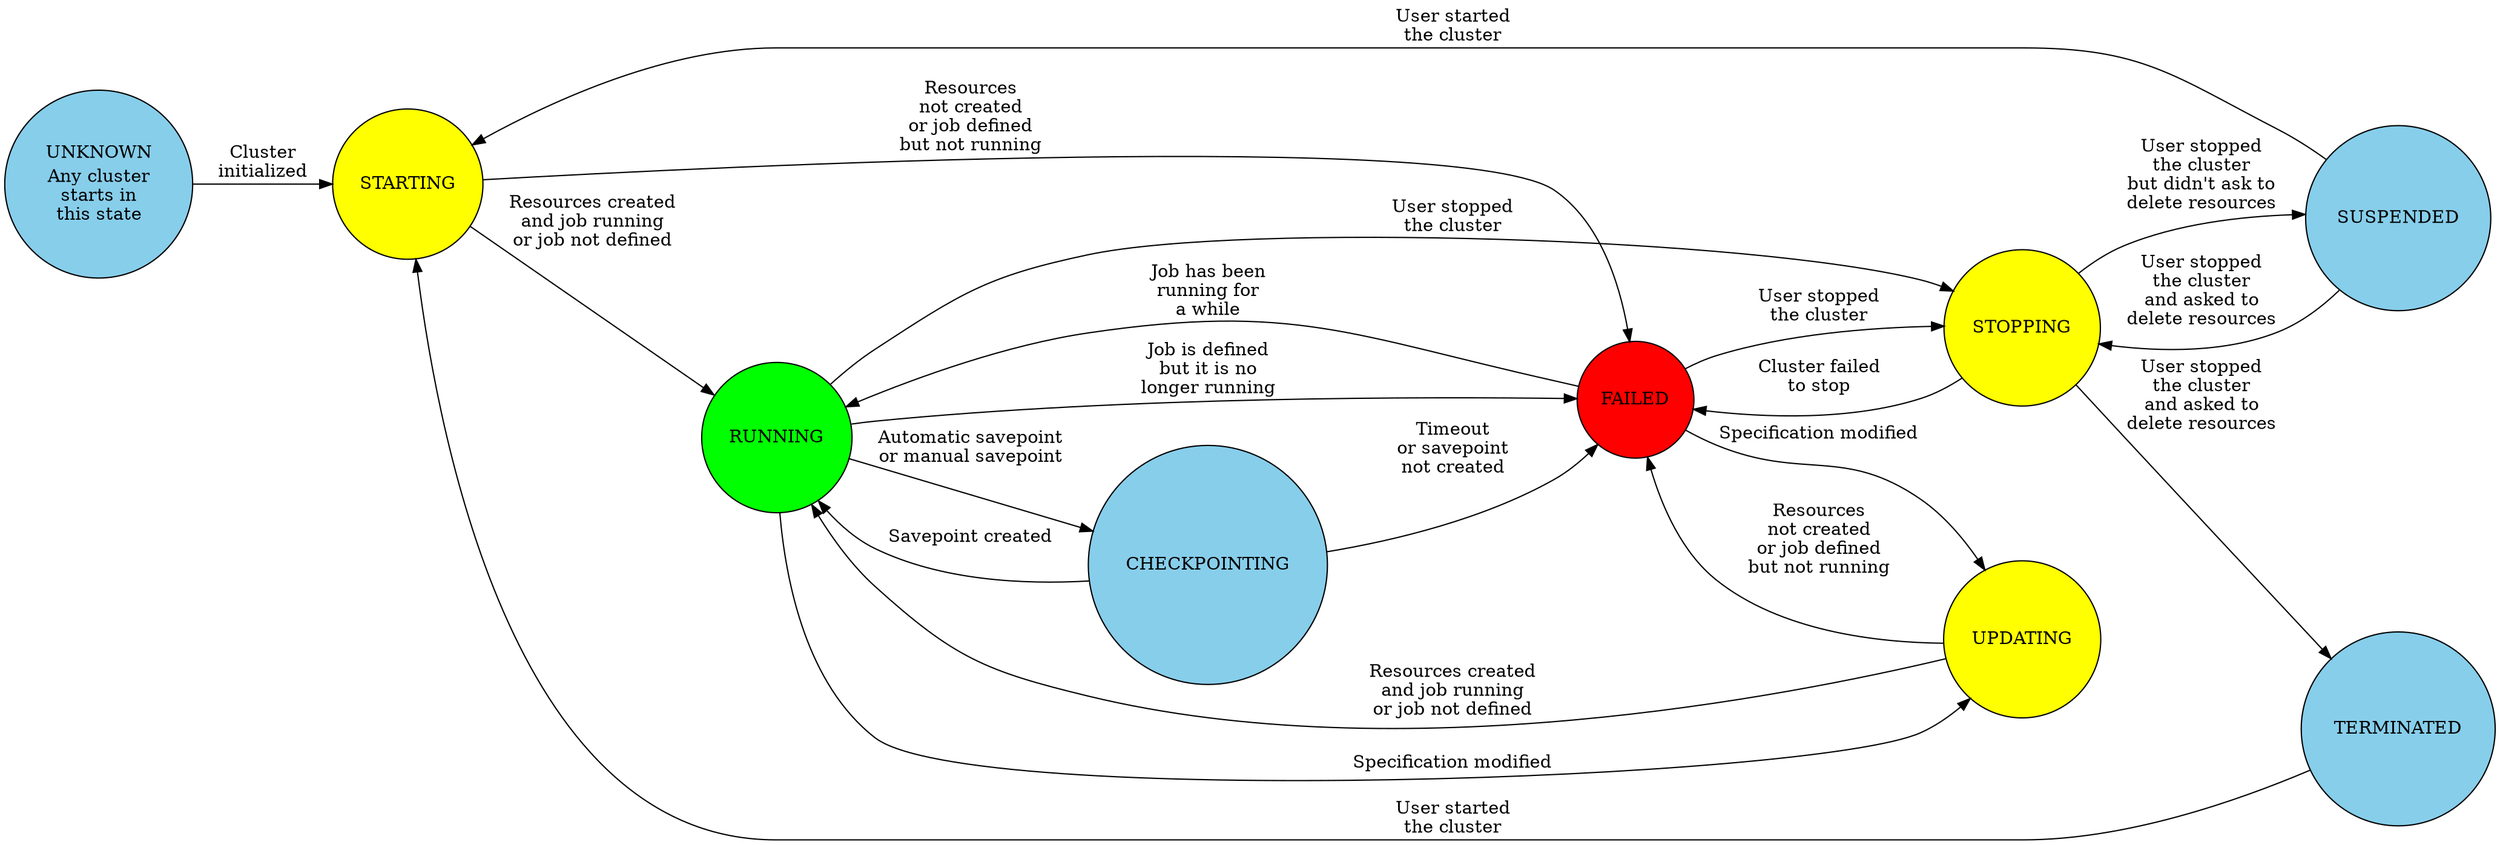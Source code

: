 digraph state_machine {
  graph [autosize=false, resolution=100];
  center=true;
  margin=0;
  rankdir=LR;
  node [shape=circle, style="filled", fillcolor=skyblue];
  UNKNOWN [ label = <
      <TABLE ALIGN="LEFT" BORDER="0" CELLBORDER="0" CELLSPACING="0">
          <TR>
              <TD>UNKNOWN</TD>
          </TR>
          <TR>
              <TD>Any cluster<BR/>starts in<BR/>this state</TD>
          </TR>
      </TABLE>
  > ];
  UNKNOWN -> STARTING [ label = <
      <TABLE ALIGN="LEFT" BORDER="0" CELLBORDER="0" CELLSPACING="0">
          <TR>
              <TD>Cluster<BR/>initialized</TD>
          </TR>
      </TABLE>
  > ];
  STARTING -> RUNNING [ label = <
      <TABLE ALIGN="LEFT" BORDER="0" CELLBORDER="0" CELLSPACING="0">
          <TR>
              <TD>Resources created<BR/>and job running<BR/>or job not defined</TD>
          </TR>
      </TABLE>
  > ];
  STARTING -> FAILED [ label = <
      <TABLE ALIGN="LEFT" BORDER="0" CELLBORDER="0" CELLSPACING="0">
          <TR>
              <TD>Resources<BR/>not created<BR/>or job defined<BR/>but not running</TD>
          </TR>
      </TABLE>
  > ];
  RUNNING -> CHECKPOINTING [ label = <
      <TABLE ALIGN="LEFT" BORDER="0" CELLBORDER="0" CELLSPACING="0">
          <TR>
              <TD>Automatic savepoint<BR/>or manual savepoint</TD>
          </TR>
      </TABLE>
  > ];
  RUNNING -> UPDATING [ label = <
      <TABLE ALIGN="LEFT" BORDER="0" CELLBORDER="0" CELLSPACING="0">
          <TR>
              <TD>Specification modified</TD>
          </TR>
      </TABLE>
  > ];
  RUNNING -> FAILED [ label = <
      <TABLE ALIGN="LEFT" BORDER="0" CELLBORDER="0" CELLSPACING="0">
          <TR>
              <TD>Job is defined<BR/>but it is no<BR/>longer running</TD>
          </TR>
      </TABLE>
  > ];
  RUNNING -> STOPPING [ label = <
      <TABLE ALIGN="LEFT" BORDER="0" CELLBORDER="0" CELLSPACING="0">
          <TR>
              <TD>User stopped<BR/>the cluster</TD>
          </TR>
      </TABLE>
  > ];
  UPDATING -> FAILED [ label = <
      <TABLE ALIGN="LEFT" BORDER="0" CELLBORDER="0" CELLSPACING="0">
          <TR>
              <TD>Resources<BR/>not created<BR/>or job defined<BR/>but not running</TD>
          </TR>
      </TABLE>
  > ];
  UPDATING -> RUNNING [ label = <
      <TABLE ALIGN="LEFT" BORDER="0" CELLBORDER="0" CELLSPACING="0">
          <TR>
              <TD>Resources created<BR/>and job running<BR/>or job not defined</TD>
          </TR>
      </TABLE>
  > ];
  STOPPING -> SUSPENDED [ label = <
      <TABLE ALIGN="LEFT" BORDER="0" CELLBORDER="0" CELLSPACING="0">
          <TR>
              <TD>User stopped<BR/>the cluster<BR/>but didn't ask to<BR/>delete resources</TD>
          </TR>
      </TABLE>
  > ];
  STOPPING -> TERMINATED [ label = <
      <TABLE ALIGN="LEFT" BORDER="0" CELLBORDER="0" CELLSPACING="0">
          <TR>
              <TD>User stopped<BR/>the cluster<BR/>and asked to<BR/>delete resources</TD>
          </TR>
      </TABLE>
  > ];
  STOPPING -> FAILED [ label = <
      <TABLE ALIGN="LEFT" BORDER="0" CELLBORDER="0" CELLSPACING="0">
          <TR>
              <TD>Cluster failed<BR/>to stop</TD>
          </TR>
      </TABLE>
  > ];
  CHECKPOINTING -> RUNNING [ label = <
      <TABLE ALIGN="LEFT" BORDER="0" CELLBORDER="0" CELLSPACING="0">
          <TR>
              <TD>Savepoint created</TD>
          </TR>
      </TABLE>
  > ];
  CHECKPOINTING -> FAILED [ label = <
      <TABLE ALIGN="LEFT" BORDER="0" CELLBORDER="0" CELLSPACING="0">
          <TR>
              <TD>Timeout<BR/>or savepoint<BR/>not created</TD>
          </TR>
      </TABLE>
  > ];
  SUSPENDED -> STARTING [ label = <
      <TABLE ALIGN="LEFT" BORDER="0" CELLBORDER="0" CELLSPACING="0">
          <TR>
              <TD>User started<BR/>the cluster</TD>
          </TR>
      </TABLE>
  > ];
  SUSPENDED -> STOPPING [ label = <
      <TABLE ALIGN="LEFT" BORDER="0" CELLBORDER="0" CELLSPACING="0">
          <TR>
              <TD>User stopped<BR/>the cluster<BR/>and asked to<BR/>delete resources</TD>
          </TR>
      </TABLE>
  > ];
  TERMINATED -> STARTING [ label = <
      <TABLE ALIGN="LEFT" BORDER="0" CELLBORDER="0" CELLSPACING="0">
          <TR>
              <TD>User started<BR/>the cluster</TD>
          </TR>
      </TABLE>
  > ];
  FAILED -> STOPPING [ label = <
      <TABLE ALIGN="LEFT" BORDER="0" CELLBORDER="0" CELLSPACING="0">
          <TR>
              <TD>User stopped<BR/>the cluster</TD>
          </TR>
      </TABLE>
  > ];
  FAILED -> RUNNING [ label = <
      <TABLE ALIGN="LEFT" BORDER="0" CELLBORDER="0" CELLSPACING="0">
          <TR>
              <TD>Job has been<BR/>running for<BR/>a while</TD>
          </TR>
      </TABLE>
  > ];
  FAILED -> UPDATING [ label = <
      <TABLE ALIGN="LEFT" BORDER="0" CELLBORDER="0" CELLSPACING="0">
          <TR>
              <TD>Specification modified</TD>
          </TR>
      </TABLE>
  > ];
  STOPPING [ fillcolor=yellow ];
  STARTING [ fillcolor=yellow ];
  UPDATING [ fillcolor=yellow ];
  RUNNING [ fillcolor=green ];
  FAILED [ fillcolor=red ];
  CHECKPOINTING [ fillcolor=skyblue ];
}
